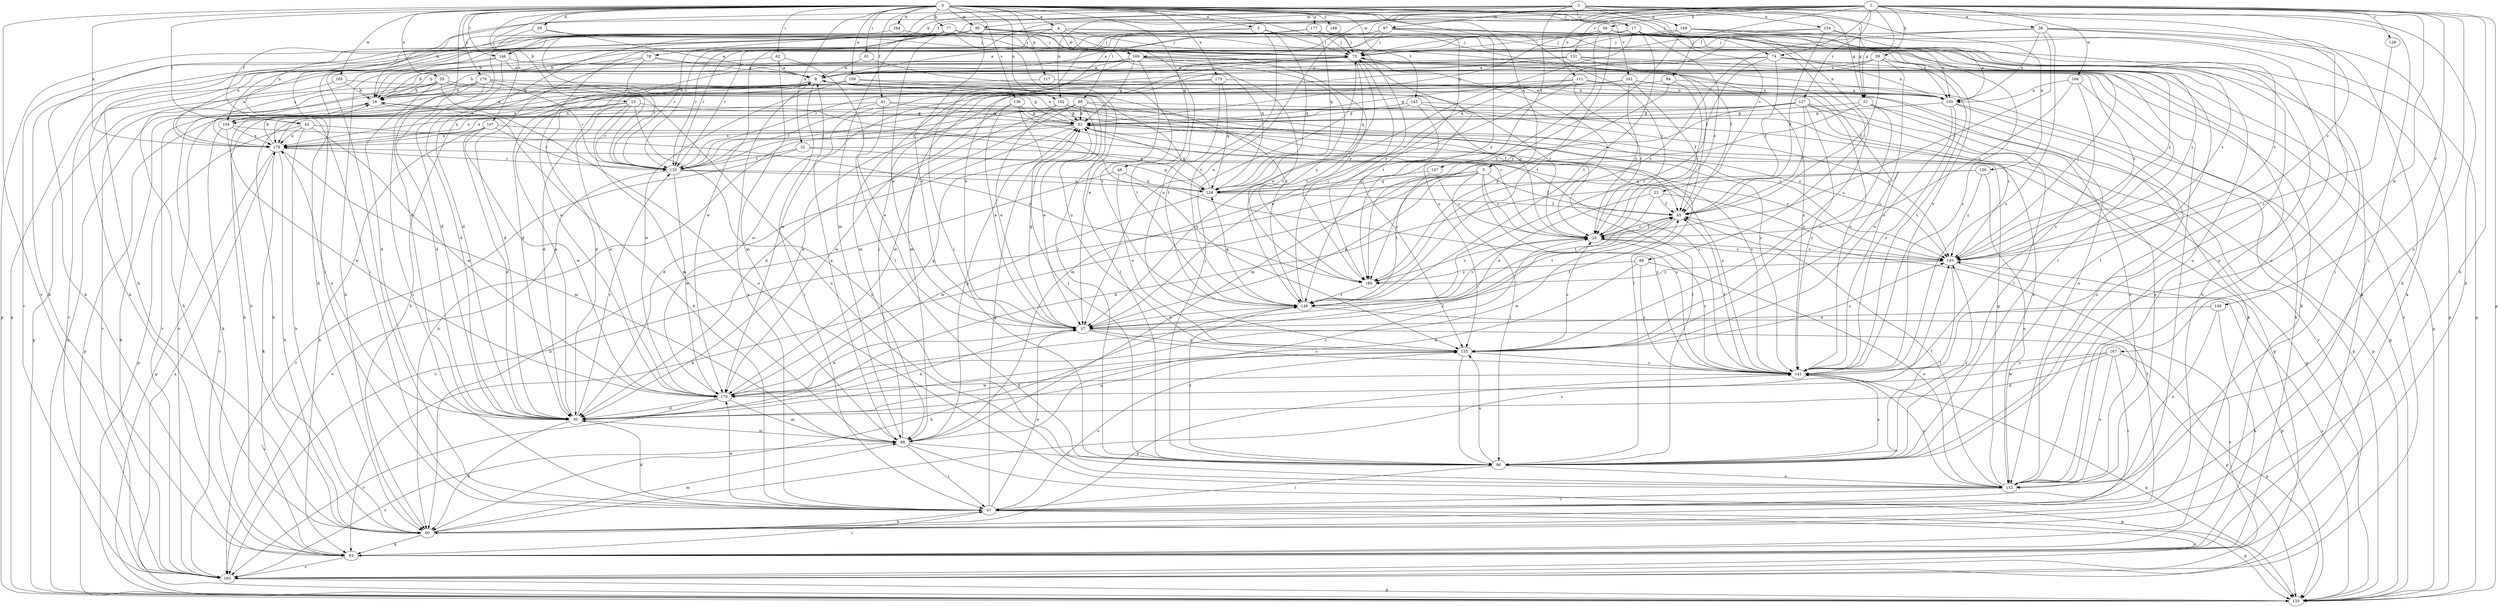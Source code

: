 strict digraph  {
0;
1;
2;
3;
4;
5;
8;
10;
16;
17;
22;
23;
29;
30;
32;
35;
36;
37;
41;
43;
45;
48;
51;
52;
56;
59;
60;
61;
62;
66;
67;
74;
75;
77;
78;
83;
84;
88;
90;
95;
97;
98;
102;
104;
105;
107;
109;
111;
112;
117;
120;
126;
127;
129;
131;
133;
136;
140;
141;
143;
146;
147;
148;
149;
150;
154;
155;
161;
163;
164;
165;
166;
167;
169;
170;
173;
177;
178;
179;
185;
188;
193;
0 -> 3  [label=a];
0 -> 4  [label=a];
0 -> 5  [label=a];
0 -> 10  [label=b];
0 -> 17  [label=c];
0 -> 29  [label=d];
0 -> 30  [label=d];
0 -> 32  [label=e];
0 -> 35  [label=e];
0 -> 41  [label=f];
0 -> 43  [label=f];
0 -> 48  [label=g];
0 -> 51  [label=g];
0 -> 61  [label=i];
0 -> 62  [label=i];
0 -> 66  [label=i];
0 -> 74  [label=j];
0 -> 77  [label=k];
0 -> 95  [label=m];
0 -> 102  [label=n];
0 -> 107  [label=o];
0 -> 109  [label=o];
0 -> 117  [label=p];
0 -> 126  [label=q];
0 -> 136  [label=s];
0 -> 143  [label=t];
0 -> 146  [label=t];
0 -> 161  [label=v];
0 -> 163  [label=v];
0 -> 164  [label=w];
0 -> 165  [label=w];
0 -> 173  [label=x];
0 -> 177  [label=x];
0 -> 178  [label=x];
0 -> 179  [label=y];
0 -> 185  [label=y];
0 -> 188  [label=z];
1 -> 36  [label=e];
1 -> 37  [label=e];
1 -> 43  [label=f];
1 -> 51  [label=g];
1 -> 56  [label=h];
1 -> 59  [label=h];
1 -> 60  [label=h];
1 -> 74  [label=j];
1 -> 84  [label=l];
1 -> 88  [label=l];
1 -> 102  [label=n];
1 -> 111  [label=o];
1 -> 112  [label=o];
1 -> 120  [label=p];
1 -> 127  [label=r];
1 -> 129  [label=r];
1 -> 131  [label=r];
1 -> 133  [label=r];
1 -> 140  [label=s];
1 -> 146  [label=t];
1 -> 166  [label=w];
1 -> 167  [label=w];
1 -> 169  [label=w];
1 -> 193  [label=z];
2 -> 16  [label=b];
2 -> 17  [label=c];
2 -> 22  [label=c];
2 -> 51  [label=g];
2 -> 67  [label=i];
2 -> 78  [label=k];
2 -> 83  [label=k];
2 -> 95  [label=m];
2 -> 97  [label=m];
2 -> 98  [label=m];
2 -> 133  [label=r];
2 -> 147  [label=t];
2 -> 149  [label=u];
2 -> 150  [label=u];
2 -> 154  [label=u];
3 -> 75  [label=j];
3 -> 90  [label=l];
3 -> 120  [label=p];
3 -> 126  [label=q];
3 -> 148  [label=t];
4 -> 75  [label=j];
4 -> 83  [label=k];
4 -> 104  [label=n];
4 -> 133  [label=r];
4 -> 155  [label=u];
4 -> 163  [label=v];
4 -> 169  [label=w];
4 -> 185  [label=y];
4 -> 193  [label=z];
5 -> 23  [label=c];
5 -> 37  [label=e];
5 -> 45  [label=f];
5 -> 83  [label=k];
5 -> 90  [label=l];
5 -> 126  [label=q];
5 -> 141  [label=s];
5 -> 163  [label=v];
8 -> 16  [label=b];
8 -> 30  [label=d];
8 -> 60  [label=h];
8 -> 67  [label=i];
8 -> 83  [label=k];
8 -> 104  [label=n];
8 -> 148  [label=t];
8 -> 178  [label=x];
8 -> 185  [label=y];
10 -> 98  [label=m];
10 -> 104  [label=n];
10 -> 112  [label=o];
10 -> 120  [label=p];
10 -> 133  [label=r];
10 -> 141  [label=s];
10 -> 170  [label=w];
16 -> 52  [label=g];
16 -> 83  [label=k];
16 -> 155  [label=u];
17 -> 23  [label=c];
17 -> 37  [label=e];
17 -> 60  [label=h];
17 -> 75  [label=j];
17 -> 90  [label=l];
17 -> 105  [label=n];
17 -> 112  [label=o];
17 -> 148  [label=t];
22 -> 37  [label=e];
22 -> 45  [label=f];
22 -> 148  [label=t];
22 -> 193  [label=z];
23 -> 45  [label=f];
23 -> 141  [label=s];
23 -> 193  [label=z];
29 -> 8  [label=a];
29 -> 30  [label=d];
29 -> 75  [label=j];
30 -> 8  [label=a];
30 -> 37  [label=e];
30 -> 60  [label=h];
30 -> 98  [label=m];
30 -> 133  [label=r];
30 -> 155  [label=u];
30 -> 178  [label=x];
32 -> 126  [label=q];
32 -> 133  [label=r];
32 -> 163  [label=v];
32 -> 193  [label=z];
35 -> 16  [label=b];
35 -> 23  [label=c];
35 -> 30  [label=d];
35 -> 52  [label=g];
35 -> 112  [label=o];
35 -> 120  [label=p];
35 -> 163  [label=v];
36 -> 23  [label=c];
36 -> 60  [label=h];
36 -> 75  [label=j];
36 -> 83  [label=k];
36 -> 90  [label=l];
36 -> 105  [label=n];
36 -> 126  [label=q];
36 -> 141  [label=s];
36 -> 185  [label=y];
37 -> 45  [label=f];
37 -> 52  [label=g];
37 -> 120  [label=p];
37 -> 141  [label=s];
37 -> 155  [label=u];
41 -> 37  [label=e];
41 -> 52  [label=g];
41 -> 133  [label=r];
41 -> 178  [label=x];
41 -> 193  [label=z];
43 -> 60  [label=h];
43 -> 120  [label=p];
43 -> 170  [label=w];
43 -> 178  [label=x];
43 -> 185  [label=y];
45 -> 23  [label=c];
45 -> 148  [label=t];
45 -> 170  [label=w];
48 -> 60  [label=h];
48 -> 126  [label=q];
48 -> 155  [label=u];
51 -> 52  [label=g];
51 -> 98  [label=m];
51 -> 112  [label=o];
51 -> 120  [label=p];
51 -> 155  [label=u];
52 -> 8  [label=a];
52 -> 30  [label=d];
52 -> 60  [label=h];
52 -> 90  [label=l];
52 -> 120  [label=p];
52 -> 141  [label=s];
52 -> 178  [label=x];
56 -> 52  [label=g];
56 -> 67  [label=i];
56 -> 75  [label=j];
56 -> 120  [label=p];
56 -> 133  [label=r];
56 -> 141  [label=s];
56 -> 148  [label=t];
56 -> 170  [label=w];
56 -> 185  [label=y];
56 -> 193  [label=z];
59 -> 8  [label=a];
59 -> 16  [label=b];
59 -> 45  [label=f];
59 -> 90  [label=l];
59 -> 120  [label=p];
59 -> 155  [label=u];
59 -> 170  [label=w];
60 -> 45  [label=f];
60 -> 83  [label=k];
60 -> 98  [label=m];
60 -> 141  [label=s];
60 -> 193  [label=z];
61 -> 8  [label=a];
61 -> 148  [label=t];
62 -> 8  [label=a];
62 -> 90  [label=l];
62 -> 98  [label=m];
62 -> 178  [label=x];
66 -> 30  [label=d];
66 -> 112  [label=o];
66 -> 141  [label=s];
66 -> 185  [label=y];
67 -> 8  [label=a];
67 -> 16  [label=b];
67 -> 30  [label=d];
67 -> 37  [label=e];
67 -> 52  [label=g];
67 -> 60  [label=h];
67 -> 120  [label=p];
67 -> 155  [label=u];
67 -> 163  [label=v];
67 -> 170  [label=w];
74 -> 8  [label=a];
74 -> 45  [label=f];
74 -> 67  [label=i];
74 -> 105  [label=n];
74 -> 133  [label=r];
74 -> 141  [label=s];
74 -> 148  [label=t];
75 -> 8  [label=a];
75 -> 23  [label=c];
75 -> 30  [label=d];
75 -> 126  [label=q];
75 -> 141  [label=s];
75 -> 148  [label=t];
75 -> 155  [label=u];
75 -> 163  [label=v];
77 -> 30  [label=d];
77 -> 37  [label=e];
77 -> 75  [label=j];
77 -> 83  [label=k];
77 -> 90  [label=l];
77 -> 112  [label=o];
77 -> 120  [label=p];
77 -> 170  [label=w];
77 -> 185  [label=y];
78 -> 8  [label=a];
78 -> 16  [label=b];
78 -> 30  [label=d];
78 -> 133  [label=r];
78 -> 193  [label=z];
83 -> 67  [label=i];
83 -> 163  [label=v];
84 -> 16  [label=b];
84 -> 23  [label=c];
84 -> 120  [label=p];
84 -> 185  [label=y];
88 -> 30  [label=d];
88 -> 37  [label=e];
88 -> 45  [label=f];
88 -> 52  [label=g];
88 -> 133  [label=r];
88 -> 163  [label=v];
88 -> 170  [label=w];
90 -> 67  [label=i];
90 -> 75  [label=j];
90 -> 112  [label=o];
90 -> 141  [label=s];
90 -> 148  [label=t];
90 -> 155  [label=u];
90 -> 193  [label=z];
95 -> 16  [label=b];
95 -> 37  [label=e];
95 -> 45  [label=f];
95 -> 60  [label=h];
95 -> 75  [label=j];
95 -> 83  [label=k];
95 -> 105  [label=n];
95 -> 126  [label=q];
95 -> 133  [label=r];
97 -> 8  [label=a];
97 -> 23  [label=c];
97 -> 75  [label=j];
97 -> 83  [label=k];
97 -> 133  [label=r];
97 -> 148  [label=t];
97 -> 178  [label=x];
97 -> 193  [label=z];
98 -> 8  [label=a];
98 -> 23  [label=c];
98 -> 52  [label=g];
98 -> 67  [label=i];
98 -> 75  [label=j];
98 -> 90  [label=l];
98 -> 120  [label=p];
98 -> 163  [label=v];
102 -> 37  [label=e];
102 -> 52  [label=g];
102 -> 90  [label=l];
102 -> 133  [label=r];
102 -> 193  [label=z];
104 -> 75  [label=j];
104 -> 141  [label=s];
104 -> 163  [label=v];
104 -> 170  [label=w];
104 -> 178  [label=x];
105 -> 52  [label=g];
105 -> 112  [label=o];
105 -> 120  [label=p];
105 -> 141  [label=s];
105 -> 155  [label=u];
107 -> 30  [label=d];
107 -> 83  [label=k];
107 -> 126  [label=q];
107 -> 133  [label=r];
107 -> 170  [label=w];
107 -> 178  [label=x];
109 -> 90  [label=l];
109 -> 105  [label=n];
109 -> 163  [label=v];
109 -> 170  [label=w];
111 -> 23  [label=c];
111 -> 30  [label=d];
111 -> 37  [label=e];
111 -> 52  [label=g];
111 -> 105  [label=n];
111 -> 141  [label=s];
112 -> 45  [label=f];
112 -> 52  [label=g];
112 -> 67  [label=i];
117 -> 105  [label=n];
117 -> 178  [label=x];
120 -> 178  [label=x];
120 -> 193  [label=z];
126 -> 45  [label=f];
126 -> 52  [label=g];
126 -> 170  [label=w];
127 -> 45  [label=f];
127 -> 52  [label=g];
127 -> 90  [label=l];
127 -> 98  [label=m];
127 -> 112  [label=o];
127 -> 133  [label=r];
127 -> 141  [label=s];
127 -> 178  [label=x];
127 -> 193  [label=z];
129 -> 141  [label=s];
131 -> 8  [label=a];
131 -> 16  [label=b];
131 -> 60  [label=h];
131 -> 98  [label=m];
131 -> 105  [label=n];
131 -> 163  [label=v];
133 -> 126  [label=q];
133 -> 141  [label=s];
133 -> 163  [label=v];
133 -> 170  [label=w];
136 -> 23  [label=c];
136 -> 37  [label=e];
136 -> 52  [label=g];
136 -> 90  [label=l];
136 -> 170  [label=w];
140 -> 37  [label=e];
140 -> 83  [label=k];
140 -> 112  [label=o];
141 -> 45  [label=f];
141 -> 112  [label=o];
141 -> 120  [label=p];
141 -> 170  [label=w];
141 -> 178  [label=x];
143 -> 52  [label=g];
143 -> 60  [label=h];
143 -> 112  [label=o];
143 -> 155  [label=u];
143 -> 178  [label=x];
143 -> 193  [label=z];
146 -> 8  [label=a];
146 -> 30  [label=d];
146 -> 67  [label=i];
146 -> 148  [label=t];
146 -> 178  [label=x];
147 -> 23  [label=c];
147 -> 126  [label=q];
147 -> 148  [label=t];
148 -> 23  [label=c];
148 -> 37  [label=e];
148 -> 60  [label=h];
148 -> 75  [label=j];
148 -> 126  [label=q];
148 -> 163  [label=v];
149 -> 8  [label=a];
149 -> 75  [label=j];
149 -> 112  [label=o];
149 -> 155  [label=u];
149 -> 185  [label=y];
149 -> 193  [label=z];
150 -> 30  [label=d];
150 -> 112  [label=o];
150 -> 126  [label=q];
150 -> 193  [label=z];
154 -> 16  [label=b];
154 -> 45  [label=f];
154 -> 75  [label=j];
154 -> 105  [label=n];
154 -> 120  [label=p];
155 -> 23  [label=c];
155 -> 30  [label=d];
155 -> 90  [label=l];
155 -> 141  [label=s];
155 -> 193  [label=z];
161 -> 23  [label=c];
161 -> 30  [label=d];
161 -> 45  [label=f];
161 -> 83  [label=k];
161 -> 105  [label=n];
161 -> 112  [label=o];
161 -> 163  [label=v];
163 -> 16  [label=b];
163 -> 52  [label=g];
163 -> 120  [label=p];
164 -> 67  [label=i];
164 -> 75  [label=j];
165 -> 16  [label=b];
165 -> 23  [label=c];
165 -> 60  [label=h];
166 -> 23  [label=c];
166 -> 83  [label=k];
166 -> 105  [label=n];
166 -> 141  [label=s];
167 -> 30  [label=d];
167 -> 67  [label=i];
167 -> 112  [label=o];
167 -> 120  [label=p];
167 -> 141  [label=s];
167 -> 170  [label=w];
169 -> 8  [label=a];
169 -> 37  [label=e];
169 -> 52  [label=g];
169 -> 60  [label=h];
169 -> 83  [label=k];
169 -> 90  [label=l];
169 -> 98  [label=m];
169 -> 141  [label=s];
169 -> 185  [label=y];
170 -> 30  [label=d];
170 -> 37  [label=e];
170 -> 45  [label=f];
170 -> 52  [label=g];
170 -> 98  [label=m];
170 -> 163  [label=v];
173 -> 60  [label=h];
173 -> 105  [label=n];
173 -> 126  [label=q];
173 -> 148  [label=t];
173 -> 170  [label=w];
177 -> 37  [label=e];
177 -> 45  [label=f];
177 -> 67  [label=i];
177 -> 75  [label=j];
177 -> 141  [label=s];
178 -> 16  [label=b];
178 -> 60  [label=h];
178 -> 83  [label=k];
178 -> 98  [label=m];
178 -> 120  [label=p];
178 -> 133  [label=r];
179 -> 16  [label=b];
179 -> 30  [label=d];
179 -> 67  [label=i];
179 -> 112  [label=o];
179 -> 120  [label=p];
179 -> 133  [label=r];
179 -> 155  [label=u];
185 -> 23  [label=c];
185 -> 148  [label=t];
188 -> 75  [label=j];
193 -> 23  [label=c];
193 -> 75  [label=j];
193 -> 90  [label=l];
193 -> 120  [label=p];
193 -> 185  [label=y];
}
